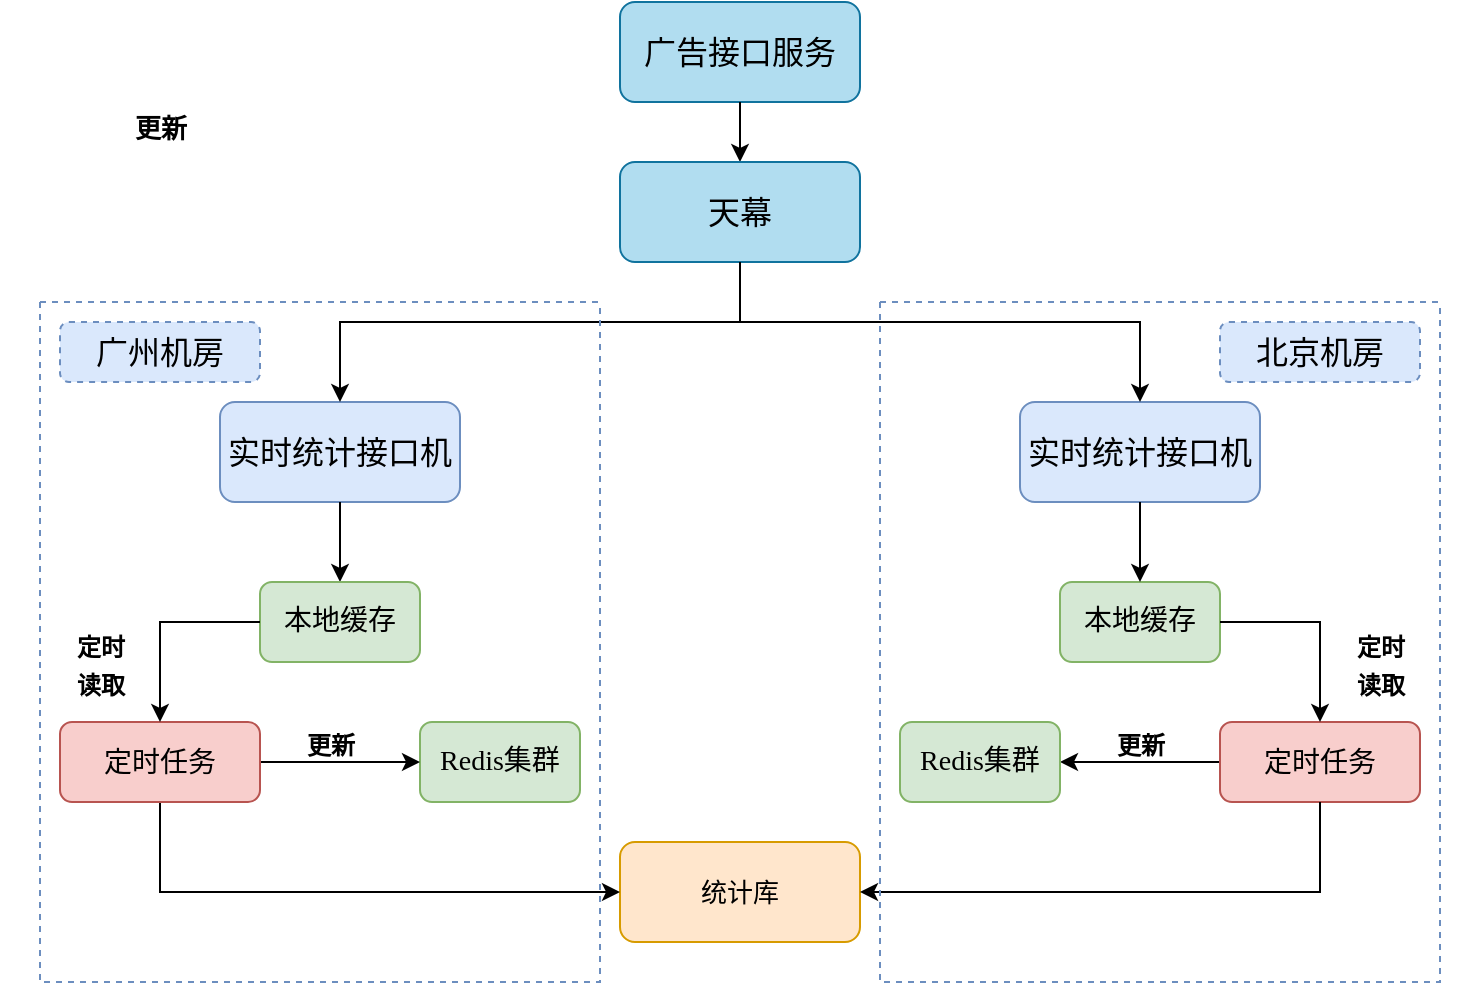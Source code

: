 <mxfile version="20.6.2" type="github">
  <diagram id="M4k7FfC9nuhaKQpCs-OA" name="第 1 页">
    <mxGraphModel dx="981" dy="542" grid="1" gridSize="10" guides="1" tooltips="1" connect="1" arrows="1" fold="1" page="1" pageScale="1" pageWidth="827" pageHeight="1169" math="0" shadow="0">
      <root>
        <mxCell id="0" />
        <mxCell id="1" parent="0" />
        <mxCell id="2wptUwKGagTrkUcipgdk-1" value="&lt;span style=&quot;font-size: 16px;&quot;&gt;广告接口服务&lt;/span&gt;" style="rounded=1;whiteSpace=wrap;html=1;fillColor=#b1ddf0;strokeColor=#10739e;fontFamily=Verdana;" vertex="1" parent="1">
          <mxGeometry x="340" y="60" width="120" height="50" as="geometry" />
        </mxCell>
        <mxCell id="2wptUwKGagTrkUcipgdk-2" value="" style="endArrow=classic;html=1;rounded=0;fontFamily=Verdana;fontSize=16;exitX=0.5;exitY=1;exitDx=0;exitDy=0;" edge="1" parent="1" source="2wptUwKGagTrkUcipgdk-1">
          <mxGeometry width="50" height="50" relative="1" as="geometry">
            <mxPoint x="390" y="430" as="sourcePoint" />
            <mxPoint x="400" y="140" as="targetPoint" />
          </mxGeometry>
        </mxCell>
        <mxCell id="2wptUwKGagTrkUcipgdk-3" value="天幕" style="rounded=1;whiteSpace=wrap;html=1;fontFamily=Verdana;fontSize=16;fillColor=#b1ddf0;strokeColor=#10739e;" vertex="1" parent="1">
          <mxGeometry x="340" y="140" width="120" height="50" as="geometry" />
        </mxCell>
        <mxCell id="2wptUwKGagTrkUcipgdk-6" value="实时统计接口机" style="rounded=1;whiteSpace=wrap;html=1;fontFamily=Verdana;fontSize=16;fillColor=#dae8fc;strokeColor=#6c8ebf;" vertex="1" parent="1">
          <mxGeometry x="140" y="260" width="120" height="50" as="geometry" />
        </mxCell>
        <mxCell id="2wptUwKGagTrkUcipgdk-11" value="统计库" style="rounded=1;whiteSpace=wrap;html=1;fontFamily=Verdana;fontSize=13;fillColor=#ffe6cc;strokeColor=#d79b00;" vertex="1" parent="1">
          <mxGeometry x="340" y="480" width="120" height="50" as="geometry" />
        </mxCell>
        <mxCell id="2wptUwKGagTrkUcipgdk-17" value="&lt;span style=&quot;font-size: 13px;&quot;&gt;更新&lt;/span&gt;" style="text;strokeColor=none;fillColor=none;html=1;fontSize=24;fontStyle=1;verticalAlign=middle;align=center;fontFamily=Verdana;" vertex="1" parent="1">
          <mxGeometry x="60" y="100" width="100" height="40" as="geometry" />
        </mxCell>
        <mxCell id="2wptUwKGagTrkUcipgdk-20" value="实时统计接口机" style="rounded=1;whiteSpace=wrap;html=1;fontFamily=Verdana;fontSize=16;fillColor=#dae8fc;strokeColor=#6c8ebf;" vertex="1" parent="1">
          <mxGeometry x="540" y="260" width="120" height="50" as="geometry" />
        </mxCell>
        <mxCell id="2wptUwKGagTrkUcipgdk-32" style="edgeStyle=orthogonalEdgeStyle;rounded=0;orthogonalLoop=1;jettySize=auto;html=1;exitX=1;exitY=0;exitDx=0;exitDy=0;entryX=0.5;entryY=0;entryDx=0;entryDy=0;fontFamily=Verdana;fontSize=13;" edge="1" parent="1" source="2wptUwKGagTrkUcipgdk-34" target="2wptUwKGagTrkUcipgdk-6">
          <mxGeometry relative="1" as="geometry" />
        </mxCell>
        <mxCell id="2wptUwKGagTrkUcipgdk-33" style="edgeStyle=orthogonalEdgeStyle;rounded=0;orthogonalLoop=1;jettySize=auto;html=1;exitX=0;exitY=0;exitDx=0;exitDy=0;entryX=0.5;entryY=0;entryDx=0;entryDy=0;fontFamily=Verdana;fontSize=13;" edge="1" parent="1" source="2wptUwKGagTrkUcipgdk-34" target="2wptUwKGagTrkUcipgdk-20">
          <mxGeometry relative="1" as="geometry" />
        </mxCell>
        <mxCell id="2wptUwKGagTrkUcipgdk-34" value="" style="shape=partialRectangle;whiteSpace=wrap;html=1;bottom=1;right=1;left=1;top=0;fillColor=none;routingCenterX=-0.5;fontFamily=Verdana;fontSize=13;direction=west;" vertex="1" parent="1">
          <mxGeometry x="200" y="220" width="400" height="20" as="geometry" />
        </mxCell>
        <mxCell id="2wptUwKGagTrkUcipgdk-35" value="" style="endArrow=none;html=1;rounded=0;fontFamily=Verdana;fontSize=13;exitX=0.5;exitY=1;exitDx=0;exitDy=0;entryX=0.5;entryY=1;entryDx=0;entryDy=0;" edge="1" parent="1" source="2wptUwKGagTrkUcipgdk-3" target="2wptUwKGagTrkUcipgdk-34">
          <mxGeometry width="50" height="50" relative="1" as="geometry">
            <mxPoint x="390" y="310" as="sourcePoint" />
            <mxPoint x="440" y="260" as="targetPoint" />
          </mxGeometry>
        </mxCell>
        <mxCell id="2wptUwKGagTrkUcipgdk-51" value="" style="endArrow=classic;html=1;rounded=0;fontSize=14;exitX=0.5;exitY=1;exitDx=0;exitDy=0;entryX=0.5;entryY=0;entryDx=0;entryDy=0;" edge="1" parent="1" source="2wptUwKGagTrkUcipgdk-6">
          <mxGeometry width="50" height="50" relative="1" as="geometry">
            <mxPoint x="390" y="430" as="sourcePoint" />
            <mxPoint x="200" y="350" as="targetPoint" />
          </mxGeometry>
        </mxCell>
        <mxCell id="2wptUwKGagTrkUcipgdk-60" value="本地缓存" style="rounded=1;whiteSpace=wrap;html=1;fontFamily=Verdana;fontSize=14;fillColor=#d5e8d4;strokeColor=#82b366;" vertex="1" parent="1">
          <mxGeometry x="560" y="350" width="80" height="40" as="geometry" />
        </mxCell>
        <mxCell id="2wptUwKGagTrkUcipgdk-63" value="" style="edgeStyle=orthogonalEdgeStyle;rounded=0;orthogonalLoop=1;jettySize=auto;html=1;fontSize=24;" edge="1" parent="1" source="2wptUwKGagTrkUcipgdk-61" target="2wptUwKGagTrkUcipgdk-62">
          <mxGeometry relative="1" as="geometry" />
        </mxCell>
        <mxCell id="2wptUwKGagTrkUcipgdk-61" value="&lt;font style=&quot;font-size: 14px;&quot;&gt;定时任务&lt;/font&gt;" style="rounded=1;whiteSpace=wrap;html=1;fillColor=#f8cecc;strokeColor=#b85450;" vertex="1" parent="1">
          <mxGeometry x="640" y="420" width="100" height="40" as="geometry" />
        </mxCell>
        <mxCell id="2wptUwKGagTrkUcipgdk-62" value="Redis集群" style="rounded=1;whiteSpace=wrap;html=1;fontFamily=Verdana;fontSize=14;fillColor=#d5e8d4;strokeColor=#82b366;" vertex="1" parent="1">
          <mxGeometry x="480" y="420" width="80" height="40" as="geometry" />
        </mxCell>
        <mxCell id="2wptUwKGagTrkUcipgdk-64" value="&lt;p style=&quot;line-height: 60%;&quot;&gt;&lt;span style=&quot;font-size: 12px;&quot;&gt;更新&lt;/span&gt;&lt;/p&gt;" style="text;strokeColor=none;fillColor=none;html=1;fontSize=24;fontStyle=1;verticalAlign=middle;align=center;" vertex="1" parent="1">
          <mxGeometry x="550" y="410" width="100" height="40" as="geometry" />
        </mxCell>
        <mxCell id="2wptUwKGagTrkUcipgdk-66" value="" style="endArrow=classic;html=1;rounded=0;fontSize=24;exitX=0.5;exitY=1;exitDx=0;exitDy=0;entryX=0;entryY=0.5;entryDx=0;entryDy=0;" edge="1" parent="1" target="2wptUwKGagTrkUcipgdk-11">
          <mxGeometry width="50" height="50" relative="1" as="geometry">
            <mxPoint x="110" y="460" as="sourcePoint" />
            <mxPoint x="440" y="310" as="targetPoint" />
            <Array as="points">
              <mxPoint x="110" y="505" />
            </Array>
          </mxGeometry>
        </mxCell>
        <mxCell id="2wptUwKGagTrkUcipgdk-67" value="" style="endArrow=classic;html=1;rounded=0;fontSize=24;exitX=0.5;exitY=1;exitDx=0;exitDy=0;entryX=1;entryY=0.5;entryDx=0;entryDy=0;" edge="1" parent="1" source="2wptUwKGagTrkUcipgdk-61" target="2wptUwKGagTrkUcipgdk-11">
          <mxGeometry width="50" height="50" relative="1" as="geometry">
            <mxPoint x="390" y="360" as="sourcePoint" />
            <mxPoint x="440" y="310" as="targetPoint" />
            <Array as="points">
              <mxPoint x="690" y="505" />
            </Array>
          </mxGeometry>
        </mxCell>
        <mxCell id="2wptUwKGagTrkUcipgdk-68" value="" style="endArrow=classic;html=1;rounded=0;fontSize=24;exitX=1;exitY=0.5;exitDx=0;exitDy=0;entryX=0.5;entryY=0;entryDx=0;entryDy=0;" edge="1" parent="1" source="2wptUwKGagTrkUcipgdk-60" target="2wptUwKGagTrkUcipgdk-61">
          <mxGeometry width="50" height="50" relative="1" as="geometry">
            <mxPoint x="390" y="360" as="sourcePoint" />
            <mxPoint x="440" y="310" as="targetPoint" />
            <Array as="points">
              <mxPoint x="690" y="370" />
            </Array>
          </mxGeometry>
        </mxCell>
        <mxCell id="2wptUwKGagTrkUcipgdk-79" value="" style="swimlane;startSize=0;fontFamily=Verdana;fontSize=13;dashed=1;fillColor=#dae8fc;strokeColor=#6c8ebf;" vertex="1" parent="1">
          <mxGeometry x="50" y="210" width="280" height="340" as="geometry" />
        </mxCell>
        <mxCell id="2wptUwKGagTrkUcipgdk-80" value="广州机房" style="rounded=1;whiteSpace=wrap;html=1;dashed=1;fontFamily=Verdana;fontSize=16;fillColor=#dae8fc;strokeColor=#6c8ebf;" vertex="1" parent="2wptUwKGagTrkUcipgdk-79">
          <mxGeometry x="10" y="10" width="100" height="30" as="geometry" />
        </mxCell>
        <mxCell id="2wptUwKGagTrkUcipgdk-81" value="本地缓存" style="rounded=1;whiteSpace=wrap;html=1;fontFamily=Verdana;fontSize=14;fillColor=#d5e8d4;strokeColor=#82b366;" vertex="1" parent="2wptUwKGagTrkUcipgdk-79">
          <mxGeometry x="110" y="140" width="80" height="40" as="geometry" />
        </mxCell>
        <mxCell id="2wptUwKGagTrkUcipgdk-82" value="Redis集群" style="rounded=1;whiteSpace=wrap;html=1;fontFamily=Verdana;fontSize=14;fillColor=#d5e8d4;strokeColor=#82b366;" vertex="1" parent="2wptUwKGagTrkUcipgdk-79">
          <mxGeometry x="190" y="210" width="80" height="40" as="geometry" />
        </mxCell>
        <mxCell id="2wptUwKGagTrkUcipgdk-83" value="" style="edgeStyle=orthogonalEdgeStyle;rounded=0;orthogonalLoop=1;jettySize=auto;html=1;fontSize=14;" edge="1" parent="2wptUwKGagTrkUcipgdk-79" source="2wptUwKGagTrkUcipgdk-84" target="2wptUwKGagTrkUcipgdk-82">
          <mxGeometry relative="1" as="geometry" />
        </mxCell>
        <mxCell id="2wptUwKGagTrkUcipgdk-84" value="&lt;font style=&quot;font-size: 14px;&quot;&gt;定时任务&lt;/font&gt;" style="rounded=1;whiteSpace=wrap;html=1;fillColor=#f8cecc;strokeColor=#b85450;" vertex="1" parent="2wptUwKGagTrkUcipgdk-79">
          <mxGeometry x="10" y="210" width="100" height="40" as="geometry" />
        </mxCell>
        <mxCell id="2wptUwKGagTrkUcipgdk-85" value="" style="endArrow=classic;html=1;rounded=0;fontSize=13;exitX=0;exitY=0.5;exitDx=0;exitDy=0;entryX=0.5;entryY=0;entryDx=0;entryDy=0;" edge="1" parent="2wptUwKGagTrkUcipgdk-79" source="2wptUwKGagTrkUcipgdk-81" target="2wptUwKGagTrkUcipgdk-84">
          <mxGeometry width="50" height="50" relative="1" as="geometry">
            <mxPoint x="340" y="220" as="sourcePoint" />
            <mxPoint x="390" y="170" as="targetPoint" />
            <Array as="points">
              <mxPoint x="60" y="160" />
            </Array>
          </mxGeometry>
        </mxCell>
        <mxCell id="2wptUwKGagTrkUcipgdk-86" value="&lt;p style=&quot;line-height: 60%;&quot;&gt;&lt;font style=&quot;font-size: 12px;&quot;&gt;定时&lt;br&gt;读取&lt;/font&gt;&lt;/p&gt;" style="text;strokeColor=none;fillColor=none;html=1;fontSize=24;fontStyle=1;verticalAlign=middle;align=center;" vertex="1" parent="2wptUwKGagTrkUcipgdk-79">
          <mxGeometry x="-20" y="160" width="100" height="40" as="geometry" />
        </mxCell>
        <mxCell id="2wptUwKGagTrkUcipgdk-87" value="&lt;p style=&quot;line-height: 60%;&quot;&gt;&lt;span style=&quot;font-size: 12px;&quot;&gt;更新&lt;/span&gt;&lt;/p&gt;" style="text;strokeColor=none;fillColor=none;html=1;fontSize=24;fontStyle=1;verticalAlign=middle;align=center;" vertex="1" parent="2wptUwKGagTrkUcipgdk-79">
          <mxGeometry x="95" y="200" width="100" height="40" as="geometry" />
        </mxCell>
        <mxCell id="2wptUwKGagTrkUcipgdk-97" value="" style="swimlane;startSize=0;fontSize=24;dashed=1;fillColor=#dae8fc;strokeColor=#6c8ebf;" vertex="1" parent="1">
          <mxGeometry x="470" y="210" width="280" height="340" as="geometry" />
        </mxCell>
        <mxCell id="2wptUwKGagTrkUcipgdk-101" value="北京机房" style="rounded=1;whiteSpace=wrap;html=1;dashed=1;fontFamily=Verdana;fontSize=16;fillColor=#dae8fc;strokeColor=#6c8ebf;" vertex="1" parent="2wptUwKGagTrkUcipgdk-97">
          <mxGeometry x="170" y="10" width="100" height="30" as="geometry" />
        </mxCell>
        <mxCell id="2wptUwKGagTrkUcipgdk-102" value="&lt;p style=&quot;line-height: 60%;&quot;&gt;&lt;font style=&quot;font-size: 12px;&quot;&gt;定时&lt;br&gt;读取&lt;/font&gt;&lt;/p&gt;" style="text;strokeColor=none;fillColor=none;html=1;fontSize=24;fontStyle=1;verticalAlign=middle;align=center;" vertex="1" parent="2wptUwKGagTrkUcipgdk-97">
          <mxGeometry x="200" y="160" width="100" height="40" as="geometry" />
        </mxCell>
        <mxCell id="2wptUwKGagTrkUcipgdk-100" value="" style="endArrow=classic;html=1;rounded=0;fontSize=24;exitX=0.5;exitY=1;exitDx=0;exitDy=0;entryX=0.5;entryY=0;entryDx=0;entryDy=0;" edge="1" parent="1" source="2wptUwKGagTrkUcipgdk-20" target="2wptUwKGagTrkUcipgdk-60">
          <mxGeometry width="50" height="50" relative="1" as="geometry">
            <mxPoint x="500" y="360" as="sourcePoint" />
            <mxPoint x="550" y="310" as="targetPoint" />
          </mxGeometry>
        </mxCell>
      </root>
    </mxGraphModel>
  </diagram>
</mxfile>
